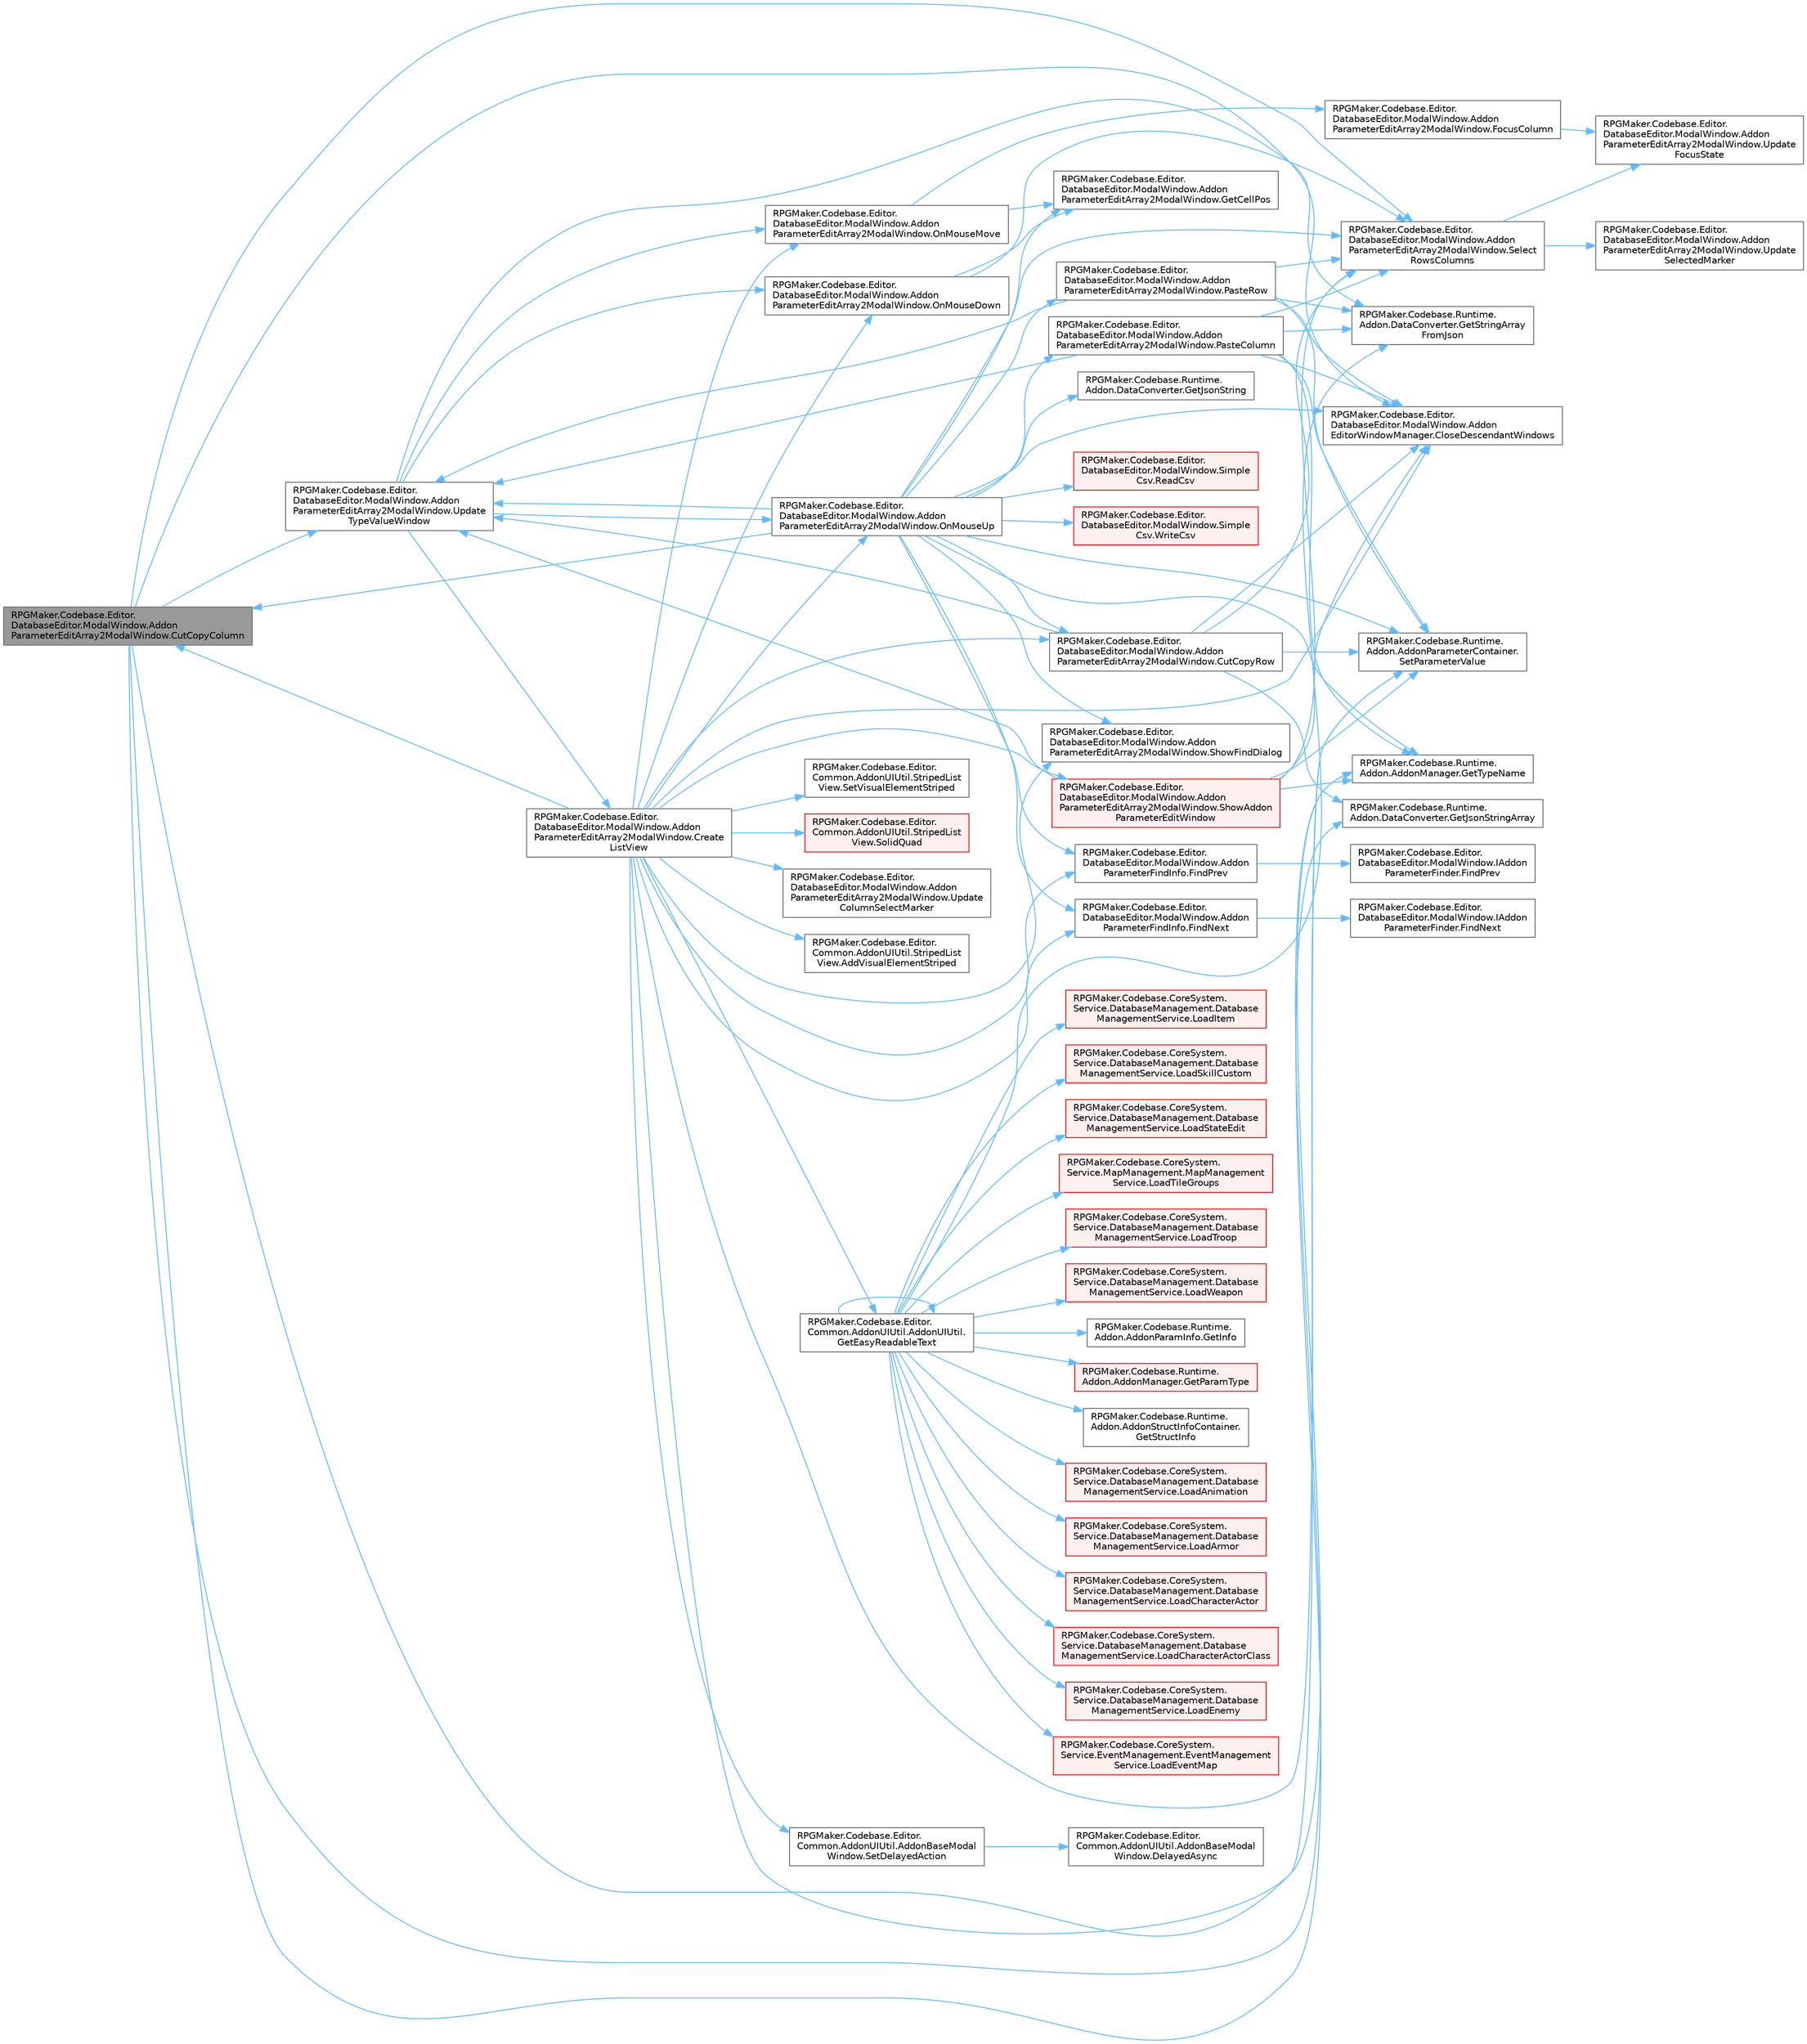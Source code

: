 digraph "RPGMaker.Codebase.Editor.DatabaseEditor.ModalWindow.AddonParameterEditArray2ModalWindow.CutCopyColumn"
{
 // LATEX_PDF_SIZE
  bgcolor="transparent";
  edge [fontname=Helvetica,fontsize=10,labelfontname=Helvetica,labelfontsize=10];
  node [fontname=Helvetica,fontsize=10,shape=box,height=0.2,width=0.4];
  rankdir="LR";
  Node1 [id="Node000001",label="RPGMaker.Codebase.Editor.\lDatabaseEditor.ModalWindow.Addon\lParameterEditArray2ModalWindow.CutCopyColumn",height=0.2,width=0.4,color="gray40", fillcolor="grey60", style="filled", fontcolor="black",tooltip=" "];
  Node1 -> Node2 [id="edge1_Node000001_Node000002",color="steelblue1",style="solid",tooltip=" "];
  Node2 [id="Node000002",label="RPGMaker.Codebase.Editor.\lDatabaseEditor.ModalWindow.Addon\lEditorWindowManager.CloseDescendantWindows",height=0.2,width=0.4,color="grey40", fillcolor="white", style="filled",URL="$da/df8/class_r_p_g_maker_1_1_codebase_1_1_editor_1_1_database_editor_1_1_modal_window_1_1_addon_editor_window_manager.html#ab0dca4ac11ed0d0fe85bfbe4366a3952",tooltip=" "];
  Node1 -> Node3 [id="edge2_Node000001_Node000003",color="steelblue1",style="solid",tooltip=" "];
  Node3 [id="Node000003",label="RPGMaker.Codebase.Runtime.\lAddon.DataConverter.GetJsonStringArray",height=0.2,width=0.4,color="grey40", fillcolor="white", style="filled",URL="$df/d54/class_r_p_g_maker_1_1_codebase_1_1_runtime_1_1_addon_1_1_data_converter.html#a880cc84e1f145722b49ec30c459be5ea",tooltip="😁 JSON文字列配列取得"];
  Node1 -> Node4 [id="edge3_Node000001_Node000004",color="steelblue1",style="solid",tooltip=" "];
  Node4 [id="Node000004",label="RPGMaker.Codebase.Runtime.\lAddon.AddonManager.GetTypeName",height=0.2,width=0.4,color="grey40", fillcolor="white", style="filled",URL="$d4/df3/class_r_p_g_maker_1_1_codebase_1_1_runtime_1_1_addon_1_1_addon_manager.html#a13273f6e36434dbf1f63c0966bd60787",tooltip="😁 型名取得"];
  Node1 -> Node5 [id="edge4_Node000001_Node000005",color="steelblue1",style="solid",tooltip=" "];
  Node5 [id="Node000005",label="RPGMaker.Codebase.Editor.\lDatabaseEditor.ModalWindow.Addon\lParameterEditArray2ModalWindow.Select\lRowsColumns",height=0.2,width=0.4,color="grey40", fillcolor="white", style="filled",URL="$da/d1b/class_r_p_g_maker_1_1_codebase_1_1_editor_1_1_database_editor_1_1_modal_window_1_1_addon_parameter_edit_array2_modal_window.html#a2e11ec41d5980512c7c94afce31598e7",tooltip=" "];
  Node5 -> Node6 [id="edge5_Node000005_Node000006",color="steelblue1",style="solid",tooltip=" "];
  Node6 [id="Node000006",label="RPGMaker.Codebase.Editor.\lDatabaseEditor.ModalWindow.Addon\lParameterEditArray2ModalWindow.Update\lFocusState",height=0.2,width=0.4,color="grey40", fillcolor="white", style="filled",URL="$da/d1b/class_r_p_g_maker_1_1_codebase_1_1_editor_1_1_database_editor_1_1_modal_window_1_1_addon_parameter_edit_array2_modal_window.html#ae080420a20760c91c97b3f7eb7be525f",tooltip=" "];
  Node5 -> Node7 [id="edge6_Node000005_Node000007",color="steelblue1",style="solid",tooltip=" "];
  Node7 [id="Node000007",label="RPGMaker.Codebase.Editor.\lDatabaseEditor.ModalWindow.Addon\lParameterEditArray2ModalWindow.Update\lSelectedMarker",height=0.2,width=0.4,color="grey40", fillcolor="white", style="filled",URL="$da/d1b/class_r_p_g_maker_1_1_codebase_1_1_editor_1_1_database_editor_1_1_modal_window_1_1_addon_parameter_edit_array2_modal_window.html#ab543fba75796777edf94b55f8c5f6b55",tooltip=" "];
  Node1 -> Node8 [id="edge7_Node000001_Node000008",color="steelblue1",style="solid",tooltip=" "];
  Node8 [id="Node000008",label="RPGMaker.Codebase.Runtime.\lAddon.AddonParameterContainer.\lSetParameterValue",height=0.2,width=0.4,color="grey40", fillcolor="white", style="filled",URL="$de/d6e/class_r_p_g_maker_1_1_codebase_1_1_runtime_1_1_addon_1_1_addon_parameter_container.html#a950e7a7668102f1090474aed81e977f1",tooltip="😁 キー、値設定"];
  Node1 -> Node9 [id="edge8_Node000001_Node000009",color="steelblue1",style="solid",tooltip=" "];
  Node9 [id="Node000009",label="RPGMaker.Codebase.Editor.\lDatabaseEditor.ModalWindow.Addon\lParameterEditArray2ModalWindow.Update\lTypeValueWindow",height=0.2,width=0.4,color="grey40", fillcolor="white", style="filled",URL="$da/d1b/class_r_p_g_maker_1_1_codebase_1_1_editor_1_1_database_editor_1_1_modal_window_1_1_addon_parameter_edit_array2_modal_window.html#a276b6fc351b3a2e8ae0cbe66f5e523bf",tooltip=" "];
  Node9 -> Node10 [id="edge9_Node000009_Node000010",color="steelblue1",style="solid",tooltip=" "];
  Node10 [id="Node000010",label="RPGMaker.Codebase.Editor.\lDatabaseEditor.ModalWindow.Addon\lParameterEditArray2ModalWindow.Create\lListView",height=0.2,width=0.4,color="grey40", fillcolor="white", style="filled",URL="$da/d1b/class_r_p_g_maker_1_1_codebase_1_1_editor_1_1_database_editor_1_1_modal_window_1_1_addon_parameter_edit_array2_modal_window.html#a5ba1083e2d9cedbd3a9d9d09c58ac850",tooltip=" "];
  Node10 -> Node11 [id="edge10_Node000010_Node000011",color="steelblue1",style="solid",tooltip=" "];
  Node11 [id="Node000011",label="RPGMaker.Codebase.Editor.\lCommon.AddonUIUtil.StripedList\lView.AddVisualElementStriped",height=0.2,width=0.4,color="grey40", fillcolor="white", style="filled",URL="$d3/de2/class_r_p_g_maker_1_1_codebase_1_1_editor_1_1_common_1_1_addon_u_i_util_1_1_striped_list_view.html#a4c1a67d096d0f0310e929eefc3b04b8e",tooltip="😁 可視要素ストリップ済み追加"];
  Node10 -> Node2 [id="edge11_Node000010_Node000002",color="steelblue1",style="solid",tooltip=" "];
  Node10 -> Node1 [id="edge12_Node000010_Node000001",color="steelblue1",style="solid",tooltip=" "];
  Node10 -> Node12 [id="edge13_Node000010_Node000012",color="steelblue1",style="solid",tooltip=" "];
  Node12 [id="Node000012",label="RPGMaker.Codebase.Editor.\lDatabaseEditor.ModalWindow.Addon\lParameterEditArray2ModalWindow.CutCopyRow",height=0.2,width=0.4,color="grey40", fillcolor="white", style="filled",URL="$da/d1b/class_r_p_g_maker_1_1_codebase_1_1_editor_1_1_database_editor_1_1_modal_window_1_1_addon_parameter_edit_array2_modal_window.html#ac701ee9a6c97240f94a8bfa370fb7191",tooltip=" "];
  Node12 -> Node2 [id="edge14_Node000012_Node000002",color="steelblue1",style="solid",tooltip=" "];
  Node12 -> Node3 [id="edge15_Node000012_Node000003",color="steelblue1",style="solid",tooltip=" "];
  Node12 -> Node5 [id="edge16_Node000012_Node000005",color="steelblue1",style="solid",tooltip=" "];
  Node12 -> Node8 [id="edge17_Node000012_Node000008",color="steelblue1",style="solid",tooltip=" "];
  Node12 -> Node9 [id="edge18_Node000012_Node000009",color="steelblue1",style="solid",tooltip=" "];
  Node10 -> Node13 [id="edge19_Node000010_Node000013",color="steelblue1",style="solid",tooltip=" "];
  Node13 [id="Node000013",label="RPGMaker.Codebase.Editor.\lDatabaseEditor.ModalWindow.Addon\lParameterFindInfo.FindNext",height=0.2,width=0.4,color="grey40", fillcolor="white", style="filled",URL="$d3/d69/class_r_p_g_maker_1_1_codebase_1_1_editor_1_1_database_editor_1_1_modal_window_1_1_addon_parameter_find_info.html#a003163e3b523a6555a86c0a568164843",tooltip=" "];
  Node13 -> Node14 [id="edge20_Node000013_Node000014",color="steelblue1",style="solid",tooltip=" "];
  Node14 [id="Node000014",label="RPGMaker.Codebase.Editor.\lDatabaseEditor.ModalWindow.IAddon\lParameterFinder.FindNext",height=0.2,width=0.4,color="grey40", fillcolor="white", style="filled",URL="$dd/d2d/interface_r_p_g_maker_1_1_codebase_1_1_editor_1_1_database_editor_1_1_modal_window_1_1_i_addon_parameter_finder.html#a8aaa2d370e7ee4f770059bed079d580c",tooltip=" "];
  Node10 -> Node15 [id="edge21_Node000010_Node000015",color="steelblue1",style="solid",tooltip=" "];
  Node15 [id="Node000015",label="RPGMaker.Codebase.Editor.\lDatabaseEditor.ModalWindow.Addon\lParameterFindInfo.FindPrev",height=0.2,width=0.4,color="grey40", fillcolor="white", style="filled",URL="$d3/d69/class_r_p_g_maker_1_1_codebase_1_1_editor_1_1_database_editor_1_1_modal_window_1_1_addon_parameter_find_info.html#a528874c7c8a8e142904b81558582b067",tooltip=" "];
  Node15 -> Node16 [id="edge22_Node000015_Node000016",color="steelblue1",style="solid",tooltip=" "];
  Node16 [id="Node000016",label="RPGMaker.Codebase.Editor.\lDatabaseEditor.ModalWindow.IAddon\lParameterFinder.FindPrev",height=0.2,width=0.4,color="grey40", fillcolor="white", style="filled",URL="$dd/d2d/interface_r_p_g_maker_1_1_codebase_1_1_editor_1_1_database_editor_1_1_modal_window_1_1_i_addon_parameter_finder.html#a0dda2758cf26352942d5b003e6471c36",tooltip=" "];
  Node10 -> Node17 [id="edge23_Node000010_Node000017",color="steelblue1",style="solid",tooltip=" "];
  Node17 [id="Node000017",label="RPGMaker.Codebase.Editor.\lCommon.AddonUIUtil.AddonUIUtil.\lGetEasyReadableText",height=0.2,width=0.4,color="grey40", fillcolor="white", style="filled",URL="$d4/d5f/class_r_p_g_maker_1_1_codebase_1_1_editor_1_1_common_1_1_addon_u_i_util_1_1_addon_u_i_util.html#a2e27a60230e482d3f5605b82634925cb",tooltip="😁 簡単読みやすいテキスト取得"];
  Node17 -> Node17 [id="edge24_Node000017_Node000017",color="steelblue1",style="solid",tooltip=" "];
  Node17 -> Node18 [id="edge25_Node000017_Node000018",color="steelblue1",style="solid",tooltip=" "];
  Node18 [id="Node000018",label="RPGMaker.Codebase.Runtime.\lAddon.AddonParamInfo.GetInfo",height=0.2,width=0.4,color="grey40", fillcolor="white", style="filled",URL="$d1/d84/class_r_p_g_maker_1_1_codebase_1_1_runtime_1_1_addon_1_1_addon_param_info.html#aee3ccf123913eebbc2cc670543fd8d1e",tooltip="😁 情報アドオン辞書から、キーに紐づく値を取得するだけ"];
  Node17 -> Node19 [id="edge26_Node000017_Node000019",color="steelblue1",style="solid",tooltip=" "];
  Node19 [id="Node000019",label="RPGMaker.Codebase.Runtime.\lAddon.AddonManager.GetParamType",height=0.2,width=0.4,color="red", fillcolor="#FFF0F0", style="filled",URL="$d4/df3/class_r_p_g_maker_1_1_codebase_1_1_runtime_1_1_addon_1_1_addon_manager.html#a83444c8516165b54bb9d0702b56f420a",tooltip="😁 引数型取得"];
  Node17 -> Node22 [id="edge27_Node000017_Node000022",color="steelblue1",style="solid",tooltip=" "];
  Node22 [id="Node000022",label="RPGMaker.Codebase.Runtime.\lAddon.DataConverter.GetStringArray\lFromJson",height=0.2,width=0.4,color="grey40", fillcolor="white", style="filled",URL="$df/d54/class_r_p_g_maker_1_1_codebase_1_1_runtime_1_1_addon_1_1_data_converter.html#ac6623fc347d6ebd0f81429b46eda451b",tooltip="😁 JSONから文字列配列取得"];
  Node17 -> Node23 [id="edge28_Node000017_Node000023",color="steelblue1",style="solid",tooltip=" "];
  Node23 [id="Node000023",label="RPGMaker.Codebase.Runtime.\lAddon.AddonStructInfoContainer.\lGetStructInfo",height=0.2,width=0.4,color="grey40", fillcolor="white", style="filled",URL="$de/ddc/class_r_p_g_maker_1_1_codebase_1_1_runtime_1_1_addon_1_1_addon_struct_info_container.html#a8cdb81ee5837019b6ee6dea95cac58c8",tooltip="😁 リストの要素は name を持っていて、その name で当てに行って要素を取る。 要素は、自身の名前、アドオンの情報についての辞書、任意についての辞書の３つを持つもの"];
  Node17 -> Node24 [id="edge29_Node000017_Node000024",color="steelblue1",style="solid",tooltip=" "];
  Node24 [id="Node000024",label="RPGMaker.Codebase.CoreSystem.\lService.DatabaseManagement.Database\lManagementService.LoadAnimation",height=0.2,width=0.4,color="red", fillcolor="#FFF0F0", style="filled",URL="$db/db0/class_r_p_g_maker_1_1_codebase_1_1_core_system_1_1_service_1_1_database_management_1_1_database_management_service.html#a24090092bb5f0e3f1a7f6d136a10cd22",tooltip="😁 アニメーション読込"];
  Node17 -> Node26 [id="edge30_Node000017_Node000026",color="steelblue1",style="solid",tooltip=" "];
  Node26 [id="Node000026",label="RPGMaker.Codebase.CoreSystem.\lService.DatabaseManagement.Database\lManagementService.LoadArmor",height=0.2,width=0.4,color="red", fillcolor="#FFF0F0", style="filled",URL="$db/db0/class_r_p_g_maker_1_1_codebase_1_1_core_system_1_1_service_1_1_database_management_1_1_database_management_service.html#aa2e210bbbaf85d6ed1f74aa1170b786a",tooltip="😁 防具読込"];
  Node17 -> Node28 [id="edge31_Node000017_Node000028",color="steelblue1",style="solid",tooltip=" "];
  Node28 [id="Node000028",label="RPGMaker.Codebase.CoreSystem.\lService.DatabaseManagement.Database\lManagementService.LoadCharacterActor",height=0.2,width=0.4,color="red", fillcolor="#FFF0F0", style="filled",URL="$db/db0/class_r_p_g_maker_1_1_codebase_1_1_core_system_1_1_service_1_1_database_management_1_1_database_management_service.html#afa56ff9a916ba5265719f6be7f2330e2",tooltip="😁 キャラクター・アクター読込"];
  Node17 -> Node30 [id="edge32_Node000017_Node000030",color="steelblue1",style="solid",tooltip=" "];
  Node30 [id="Node000030",label="RPGMaker.Codebase.CoreSystem.\lService.DatabaseManagement.Database\lManagementService.LoadCharacterActorClass",height=0.2,width=0.4,color="red", fillcolor="#FFF0F0", style="filled",URL="$db/db0/class_r_p_g_maker_1_1_codebase_1_1_core_system_1_1_service_1_1_database_management_1_1_database_management_service.html#a83d7b02d93737cf99a9e1b670f8fe4ea",tooltip="😁 キャラクター・アクター・クラス読込"];
  Node17 -> Node32 [id="edge33_Node000017_Node000032",color="steelblue1",style="solid",tooltip=" "];
  Node32 [id="Node000032",label="RPGMaker.Codebase.CoreSystem.\lService.DatabaseManagement.Database\lManagementService.LoadEnemy",height=0.2,width=0.4,color="red", fillcolor="#FFF0F0", style="filled",URL="$db/db0/class_r_p_g_maker_1_1_codebase_1_1_core_system_1_1_service_1_1_database_management_1_1_database_management_service.html#a56946e6c58a5ec0f4641533476d5982c",tooltip="😁 敵読込"];
  Node17 -> Node34 [id="edge34_Node000017_Node000034",color="steelblue1",style="solid",tooltip=" "];
  Node34 [id="Node000034",label="RPGMaker.Codebase.CoreSystem.\lService.EventManagement.EventManagement\lService.LoadEventMap",height=0.2,width=0.4,color="red", fillcolor="#FFF0F0", style="filled",URL="$d5/d7b/class_r_p_g_maker_1_1_codebase_1_1_core_system_1_1_service_1_1_event_management_1_1_event_management_service.html#aa63d78cbfcaaf1b54776075b618d80b1",tooltip="😁 イベント・マップ読込"];
  Node17 -> Node38 [id="edge35_Node000017_Node000038",color="steelblue1",style="solid",tooltip=" "];
  Node38 [id="Node000038",label="RPGMaker.Codebase.CoreSystem.\lService.DatabaseManagement.Database\lManagementService.LoadItem",height=0.2,width=0.4,color="red", fillcolor="#FFF0F0", style="filled",URL="$db/db0/class_r_p_g_maker_1_1_codebase_1_1_core_system_1_1_service_1_1_database_management_1_1_database_management_service.html#a0447e9903c05f13e630c3523647e80a4",tooltip="😁 アイテム読込"];
  Node17 -> Node40 [id="edge36_Node000017_Node000040",color="steelblue1",style="solid",tooltip=" "];
  Node40 [id="Node000040",label="RPGMaker.Codebase.CoreSystem.\lService.DatabaseManagement.Database\lManagementService.LoadSkillCustom",height=0.2,width=0.4,color="red", fillcolor="#FFF0F0", style="filled",URL="$db/db0/class_r_p_g_maker_1_1_codebase_1_1_core_system_1_1_service_1_1_database_management_1_1_database_management_service.html#a10afc5f75507a17db5197e23a2cdd4cc",tooltip="😁 スキル・カスタム読込"];
  Node17 -> Node42 [id="edge37_Node000017_Node000042",color="steelblue1",style="solid",tooltip=" "];
  Node42 [id="Node000042",label="RPGMaker.Codebase.CoreSystem.\lService.DatabaseManagement.Database\lManagementService.LoadStateEdit",height=0.2,width=0.4,color="red", fillcolor="#FFF0F0", style="filled",URL="$db/db0/class_r_p_g_maker_1_1_codebase_1_1_core_system_1_1_service_1_1_database_management_1_1_database_management_service.html#a2fa87c0d4f1431414d67e4943a14ae56",tooltip="😁 状態編集読込"];
  Node17 -> Node44 [id="edge38_Node000017_Node000044",color="steelblue1",style="solid",tooltip=" "];
  Node44 [id="Node000044",label="RPGMaker.Codebase.CoreSystem.\lService.MapManagement.MapManagement\lService.LoadTileGroups",height=0.2,width=0.4,color="red", fillcolor="#FFF0F0", style="filled",URL="$da/d11/class_r_p_g_maker_1_1_codebase_1_1_core_system_1_1_service_1_1_map_management_1_1_map_management_service.html#a4ce791714d2c7a494febf9f7f4b4bac2",tooltip="😁 [タイルグループ操作]"];
  Node17 -> Node60 [id="edge39_Node000017_Node000060",color="steelblue1",style="solid",tooltip=" "];
  Node60 [id="Node000060",label="RPGMaker.Codebase.CoreSystem.\lService.DatabaseManagement.Database\lManagementService.LoadTroop",height=0.2,width=0.4,color="red", fillcolor="#FFF0F0", style="filled",URL="$db/db0/class_r_p_g_maker_1_1_codebase_1_1_core_system_1_1_service_1_1_database_management_1_1_database_management_service.html#a3f54f10563c3611839ddd3dfa5b65c13",tooltip="😁 部隊読込"];
  Node17 -> Node62 [id="edge40_Node000017_Node000062",color="steelblue1",style="solid",tooltip=" "];
  Node62 [id="Node000062",label="RPGMaker.Codebase.CoreSystem.\lService.DatabaseManagement.Database\lManagementService.LoadWeapon",height=0.2,width=0.4,color="red", fillcolor="#FFF0F0", style="filled",URL="$db/db0/class_r_p_g_maker_1_1_codebase_1_1_core_system_1_1_service_1_1_database_management_1_1_database_management_service.html#a14b53a047484b6c81f8e570ff47134af",tooltip="😁 武器読込"];
  Node10 -> Node4 [id="edge41_Node000010_Node000004",color="steelblue1",style="solid",tooltip=" "];
  Node10 -> Node64 [id="edge42_Node000010_Node000064",color="steelblue1",style="solid",tooltip=" "];
  Node64 [id="Node000064",label="RPGMaker.Codebase.Editor.\lDatabaseEditor.ModalWindow.Addon\lParameterEditArray2ModalWindow.OnMouseDown",height=0.2,width=0.4,color="grey40", fillcolor="white", style="filled",URL="$da/d1b/class_r_p_g_maker_1_1_codebase_1_1_editor_1_1_database_editor_1_1_modal_window_1_1_addon_parameter_edit_array2_modal_window.html#a5165057be5d91ecd5fd921769e59f001",tooltip=" "];
  Node64 -> Node65 [id="edge43_Node000064_Node000065",color="steelblue1",style="solid",tooltip=" "];
  Node65 [id="Node000065",label="RPGMaker.Codebase.Editor.\lDatabaseEditor.ModalWindow.Addon\lParameterEditArray2ModalWindow.GetCellPos",height=0.2,width=0.4,color="grey40", fillcolor="white", style="filled",URL="$da/d1b/class_r_p_g_maker_1_1_codebase_1_1_editor_1_1_database_editor_1_1_modal_window_1_1_addon_parameter_edit_array2_modal_window.html#a9c4001def9bc0f1b26e7ef9494ff4bfe",tooltip=" "];
  Node64 -> Node5 [id="edge44_Node000064_Node000005",color="steelblue1",style="solid",tooltip=" "];
  Node10 -> Node66 [id="edge45_Node000010_Node000066",color="steelblue1",style="solid",tooltip=" "];
  Node66 [id="Node000066",label="RPGMaker.Codebase.Editor.\lDatabaseEditor.ModalWindow.Addon\lParameterEditArray2ModalWindow.OnMouseMove",height=0.2,width=0.4,color="grey40", fillcolor="white", style="filled",URL="$da/d1b/class_r_p_g_maker_1_1_codebase_1_1_editor_1_1_database_editor_1_1_modal_window_1_1_addon_parameter_edit_array2_modal_window.html#a552b3bab8c4d34fbdf3a244130dc8296",tooltip=" "];
  Node66 -> Node67 [id="edge46_Node000066_Node000067",color="steelblue1",style="solid",tooltip=" "];
  Node67 [id="Node000067",label="RPGMaker.Codebase.Editor.\lDatabaseEditor.ModalWindow.Addon\lParameterEditArray2ModalWindow.FocusColumn",height=0.2,width=0.4,color="grey40", fillcolor="white", style="filled",URL="$da/d1b/class_r_p_g_maker_1_1_codebase_1_1_editor_1_1_database_editor_1_1_modal_window_1_1_addon_parameter_edit_array2_modal_window.html#ae10b36375082581e5ee459dedb5ef634",tooltip=" "];
  Node67 -> Node6 [id="edge47_Node000067_Node000006",color="steelblue1",style="solid",tooltip=" "];
  Node66 -> Node65 [id="edge48_Node000066_Node000065",color="steelblue1",style="solid",tooltip=" "];
  Node10 -> Node68 [id="edge49_Node000010_Node000068",color="steelblue1",style="solid",tooltip=" "];
  Node68 [id="Node000068",label="RPGMaker.Codebase.Editor.\lDatabaseEditor.ModalWindow.Addon\lParameterEditArray2ModalWindow.OnMouseUp",height=0.2,width=0.4,color="grey40", fillcolor="white", style="filled",URL="$da/d1b/class_r_p_g_maker_1_1_codebase_1_1_editor_1_1_database_editor_1_1_modal_window_1_1_addon_parameter_edit_array2_modal_window.html#afbfb62c59cd7fd4f5c69005c0fcbc60a",tooltip=" "];
  Node68 -> Node2 [id="edge50_Node000068_Node000002",color="steelblue1",style="solid",tooltip=" "];
  Node68 -> Node1 [id="edge51_Node000068_Node000001",color="steelblue1",style="solid",tooltip=" "];
  Node68 -> Node12 [id="edge52_Node000068_Node000012",color="steelblue1",style="solid",tooltip=" "];
  Node68 -> Node13 [id="edge53_Node000068_Node000013",color="steelblue1",style="solid",tooltip=" "];
  Node68 -> Node15 [id="edge54_Node000068_Node000015",color="steelblue1",style="solid",tooltip=" "];
  Node68 -> Node65 [id="edge55_Node000068_Node000065",color="steelblue1",style="solid",tooltip=" "];
  Node68 -> Node69 [id="edge56_Node000068_Node000069",color="steelblue1",style="solid",tooltip=" "];
  Node69 [id="Node000069",label="RPGMaker.Codebase.Runtime.\lAddon.DataConverter.GetJsonString",height=0.2,width=0.4,color="grey40", fillcolor="white", style="filled",URL="$df/d54/class_r_p_g_maker_1_1_codebase_1_1_runtime_1_1_addon_1_1_data_converter.html#a7fc99a0abb3800b27c4742e1dd04723b",tooltip="😁 JSON文字列取得"];
  Node68 -> Node4 [id="edge57_Node000068_Node000004",color="steelblue1",style="solid",tooltip=" "];
  Node68 -> Node70 [id="edge58_Node000068_Node000070",color="steelblue1",style="solid",tooltip=" "];
  Node70 [id="Node000070",label="RPGMaker.Codebase.Editor.\lDatabaseEditor.ModalWindow.Addon\lParameterEditArray2ModalWindow.PasteColumn",height=0.2,width=0.4,color="grey40", fillcolor="white", style="filled",URL="$da/d1b/class_r_p_g_maker_1_1_codebase_1_1_editor_1_1_database_editor_1_1_modal_window_1_1_addon_parameter_edit_array2_modal_window.html#abb8a1a074ffaf8084067cef188237617",tooltip=" "];
  Node70 -> Node2 [id="edge59_Node000070_Node000002",color="steelblue1",style="solid",tooltip=" "];
  Node70 -> Node22 [id="edge60_Node000070_Node000022",color="steelblue1",style="solid",tooltip=" "];
  Node70 -> Node4 [id="edge61_Node000070_Node000004",color="steelblue1",style="solid",tooltip=" "];
  Node70 -> Node5 [id="edge62_Node000070_Node000005",color="steelblue1",style="solid",tooltip=" "];
  Node70 -> Node8 [id="edge63_Node000070_Node000008",color="steelblue1",style="solid",tooltip=" "];
  Node70 -> Node9 [id="edge64_Node000070_Node000009",color="steelblue1",style="solid",tooltip=" "];
  Node68 -> Node71 [id="edge65_Node000068_Node000071",color="steelblue1",style="solid",tooltip=" "];
  Node71 [id="Node000071",label="RPGMaker.Codebase.Editor.\lDatabaseEditor.ModalWindow.Addon\lParameterEditArray2ModalWindow.PasteRow",height=0.2,width=0.4,color="grey40", fillcolor="white", style="filled",URL="$da/d1b/class_r_p_g_maker_1_1_codebase_1_1_editor_1_1_database_editor_1_1_modal_window_1_1_addon_parameter_edit_array2_modal_window.html#ae9eb8027f11a0e94746528c790e431f7",tooltip=" "];
  Node71 -> Node2 [id="edge66_Node000071_Node000002",color="steelblue1",style="solid",tooltip=" "];
  Node71 -> Node22 [id="edge67_Node000071_Node000022",color="steelblue1",style="solid",tooltip=" "];
  Node71 -> Node5 [id="edge68_Node000071_Node000005",color="steelblue1",style="solid",tooltip=" "];
  Node71 -> Node8 [id="edge69_Node000071_Node000008",color="steelblue1",style="solid",tooltip=" "];
  Node71 -> Node9 [id="edge70_Node000071_Node000009",color="steelblue1",style="solid",tooltip=" "];
  Node68 -> Node72 [id="edge71_Node000068_Node000072",color="steelblue1",style="solid",tooltip=" "];
  Node72 [id="Node000072",label="RPGMaker.Codebase.Editor.\lDatabaseEditor.ModalWindow.Simple\lCsv.ReadCsv",height=0.2,width=0.4,color="red", fillcolor="#FFF0F0", style="filled",URL="$d8/d78/class_r_p_g_maker_1_1_codebase_1_1_editor_1_1_database_editor_1_1_modal_window_1_1_simple_csv.html#a6e949e280d7479b9df805533d98a7e87",tooltip=" "];
  Node68 -> Node5 [id="edge72_Node000068_Node000005",color="steelblue1",style="solid",tooltip=" "];
  Node68 -> Node8 [id="edge73_Node000068_Node000008",color="steelblue1",style="solid",tooltip=" "];
  Node68 -> Node74 [id="edge74_Node000068_Node000074",color="steelblue1",style="solid",tooltip=" "];
  Node74 [id="Node000074",label="RPGMaker.Codebase.Editor.\lDatabaseEditor.ModalWindow.Addon\lParameterEditArray2ModalWindow.ShowFindDialog",height=0.2,width=0.4,color="grey40", fillcolor="white", style="filled",URL="$da/d1b/class_r_p_g_maker_1_1_codebase_1_1_editor_1_1_database_editor_1_1_modal_window_1_1_addon_parameter_edit_array2_modal_window.html#aa2981b0f1a6855ac607f3099a08a4697",tooltip=" "];
  Node68 -> Node9 [id="edge75_Node000068_Node000009",color="steelblue1",style="solid",tooltip=" "];
  Node68 -> Node75 [id="edge76_Node000068_Node000075",color="steelblue1",style="solid",tooltip=" "];
  Node75 [id="Node000075",label="RPGMaker.Codebase.Editor.\lDatabaseEditor.ModalWindow.Simple\lCsv.WriteCsv",height=0.2,width=0.4,color="red", fillcolor="#FFF0F0", style="filled",URL="$d8/d78/class_r_p_g_maker_1_1_codebase_1_1_editor_1_1_database_editor_1_1_modal_window_1_1_simple_csv.html#ae0cd870195d2b213c220b02dc3a922fe",tooltip=" "];
  Node10 -> Node77 [id="edge77_Node000010_Node000077",color="steelblue1",style="solid",tooltip=" "];
  Node77 [id="Node000077",label="RPGMaker.Codebase.Editor.\lCommon.AddonUIUtil.AddonBaseModal\lWindow.SetDelayedAction",height=0.2,width=0.4,color="grey40", fillcolor="white", style="filled",URL="$d1/d4a/class_r_p_g_maker_1_1_codebase_1_1_editor_1_1_common_1_1_addon_u_i_util_1_1_addon_base_modal_window.html#a2b4613e44455954e6e72bd5554cca94a",tooltip="😁 遅延動作設定"];
  Node77 -> Node78 [id="edge78_Node000077_Node000078",color="steelblue1",style="solid",tooltip=" "];
  Node78 [id="Node000078",label="RPGMaker.Codebase.Editor.\lCommon.AddonUIUtil.AddonBaseModal\lWindow.DelayedAsync",height=0.2,width=0.4,color="grey40", fillcolor="white", style="filled",URL="$d1/d4a/class_r_p_g_maker_1_1_codebase_1_1_editor_1_1_common_1_1_addon_u_i_util_1_1_addon_base_modal_window.html#a62d240a2675a5fa60f7b64eae5be856a",tooltip="😁 非同期遅延"];
  Node10 -> Node8 [id="edge79_Node000010_Node000008",color="steelblue1",style="solid",tooltip=" "];
  Node10 -> Node79 [id="edge80_Node000010_Node000079",color="steelblue1",style="solid",tooltip=" "];
  Node79 [id="Node000079",label="RPGMaker.Codebase.Editor.\lCommon.AddonUIUtil.StripedList\lView.SetVisualElementStriped",height=0.2,width=0.4,color="grey40", fillcolor="white", style="filled",URL="$d3/de2/class_r_p_g_maker_1_1_codebase_1_1_editor_1_1_common_1_1_addon_u_i_util_1_1_striped_list_view.html#a69fd0ee0b811c0af3f149345d09fb580",tooltip="😁 可視要素ストリップ済み設定"];
  Node10 -> Node80 [id="edge81_Node000010_Node000080",color="steelblue1",style="solid",tooltip=" "];
  Node80 [id="Node000080",label="RPGMaker.Codebase.Editor.\lDatabaseEditor.ModalWindow.Addon\lParameterEditArray2ModalWindow.ShowAddon\lParameterEditWindow",height=0.2,width=0.4,color="red", fillcolor="#FFF0F0", style="filled",URL="$da/d1b/class_r_p_g_maker_1_1_codebase_1_1_editor_1_1_database_editor_1_1_modal_window_1_1_addon_parameter_edit_array2_modal_window.html#aba249d358bd59d9b969b36a4dd2748b9",tooltip=" "];
  Node80 -> Node2 [id="edge82_Node000080_Node000002",color="steelblue1",style="solid",tooltip=" "];
  Node80 -> Node4 [id="edge83_Node000080_Node000004",color="steelblue1",style="solid",tooltip=" "];
  Node80 -> Node5 [id="edge84_Node000080_Node000005",color="steelblue1",style="solid",tooltip=" "];
  Node80 -> Node8 [id="edge85_Node000080_Node000008",color="steelblue1",style="solid",tooltip=" "];
  Node80 -> Node9 [id="edge86_Node000080_Node000009",color="steelblue1",style="solid",tooltip=" "];
  Node10 -> Node74 [id="edge87_Node000010_Node000074",color="steelblue1",style="solid",tooltip=" "];
  Node10 -> Node82 [id="edge88_Node000010_Node000082",color="steelblue1",style="solid",tooltip=" "];
  Node82 [id="Node000082",label="RPGMaker.Codebase.Editor.\lCommon.AddonUIUtil.StripedList\lView.SolidQuad",height=0.2,width=0.4,color="red", fillcolor="#FFF0F0", style="filled",URL="$d3/de2/class_r_p_g_maker_1_1_codebase_1_1_editor_1_1_common_1_1_addon_u_i_util_1_1_striped_list_view.html#ad0c04aa2fbc4e4fdea9652350283016a",tooltip="😁 個体４"];
  Node10 -> Node84 [id="edge89_Node000010_Node000084",color="steelblue1",style="solid",tooltip=" "];
  Node84 [id="Node000084",label="RPGMaker.Codebase.Editor.\lDatabaseEditor.ModalWindow.Addon\lParameterEditArray2ModalWindow.Update\lColumnSelectMarker",height=0.2,width=0.4,color="grey40", fillcolor="white", style="filled",URL="$da/d1b/class_r_p_g_maker_1_1_codebase_1_1_editor_1_1_database_editor_1_1_modal_window_1_1_addon_parameter_edit_array2_modal_window.html#aaa8a97d36f2e883df28f6f053fa8aa2e",tooltip=" "];
  Node9 -> Node22 [id="edge90_Node000009_Node000022",color="steelblue1",style="solid",tooltip=" "];
  Node9 -> Node64 [id="edge91_Node000009_Node000064",color="steelblue1",style="solid",tooltip=" "];
  Node9 -> Node66 [id="edge92_Node000009_Node000066",color="steelblue1",style="solid",tooltip=" "];
  Node9 -> Node68 [id="edge93_Node000009_Node000068",color="steelblue1",style="solid",tooltip=" "];
}
